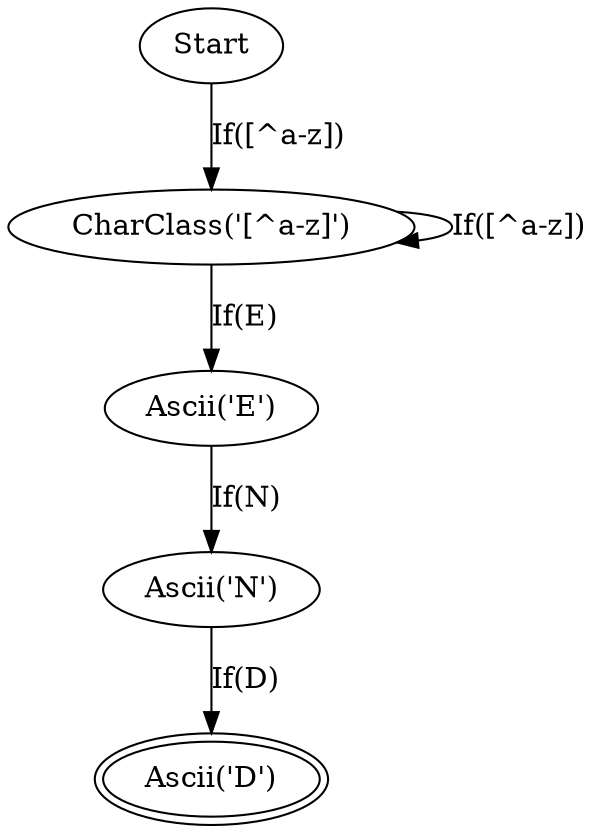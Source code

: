 digraph FSM {
node0 [label="Start"];
node0 -> node1 [label="If([^a-z])"];
node1 [label="CharClass('[^a-z]')"];
node1 -> node1 [label="If([^a-z])"];
node1 -> node2 [label="If(E)"];
node2 [label="Ascii('E')"];
node2 -> node3 [label="If(N)"];
node3 [label="Ascii('N')"];
node3 -> node4 [label="If(D)"];
node4 [label="Ascii('D')", peripheries=2];
}